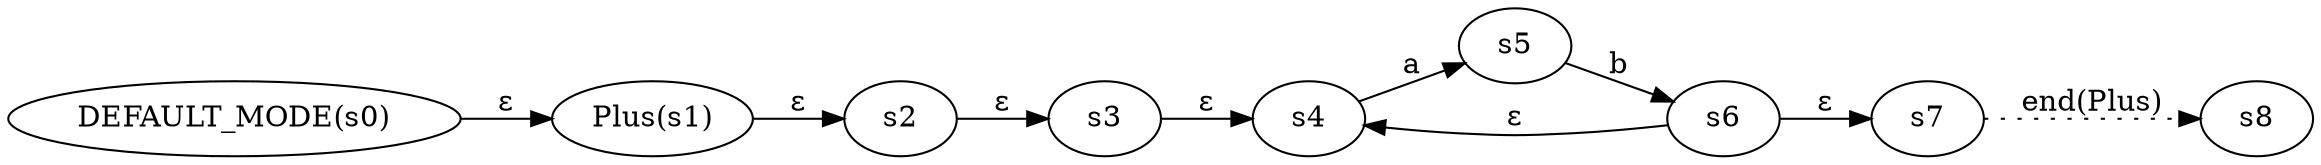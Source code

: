 digraph ATN {
  rankdir=LR;

  "DEFAULT_MODE(s0)" -> "Plus(s1)" [label=ε]
  "Plus(s1)" -> s2 [label=ε]
  s2 -> s3 [label=ε]
  s3 -> s4 [label=ε]
  s4 -> s5 [label=a]
  s5 -> s6 [label=b]
  s6 -> s4 [label=ε]
  s6 -> s7 [label=ε]
  s7 -> s8 [label="end(Plus)", style=dotted]
}